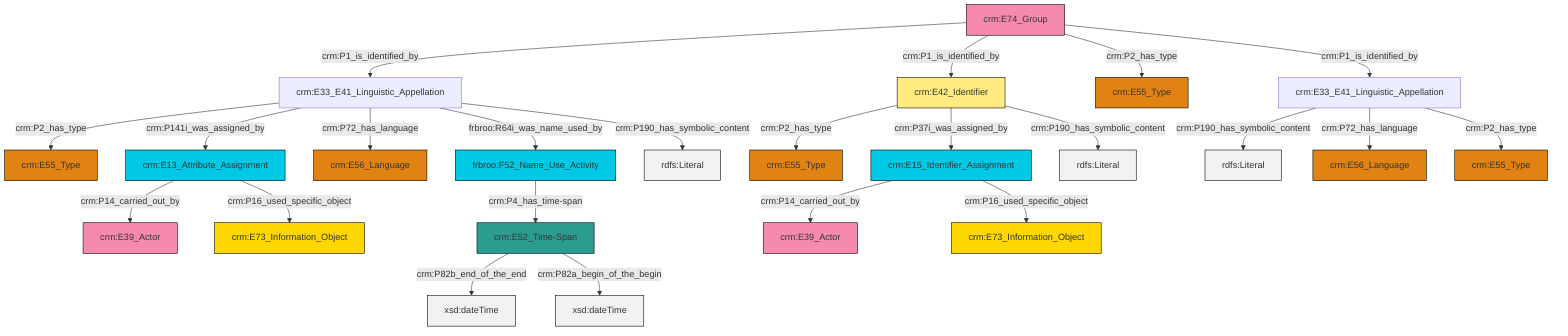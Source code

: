 graph TD
classDef Literal fill:#f2f2f2,stroke:#000000;
classDef CRM_Entity fill:#FFFFFF,stroke:#000000;
classDef Temporal_Entity fill:#00C9E6, stroke:#000000;
classDef Type fill:#E18312, stroke:#000000;
classDef Time-Span fill:#2C9C91, stroke:#000000;
classDef Appellation fill:#FFEB7F, stroke:#000000;
classDef Place fill:#008836, stroke:#000000;
classDef Persistent_Item fill:#B266B2, stroke:#000000;
classDef Conceptual_Object fill:#FFD700, stroke:#000000;
classDef Physical_Thing fill:#D2B48C, stroke:#000000;
classDef Actor fill:#f58aad, stroke:#000000;
classDef PC_Classes fill:#4ce600, stroke:#000000;
classDef Multi fill:#cccccc,stroke:#000000;

0["crm:E13_Attribute_Assignment"]:::Temporal_Entity -->|crm:P14_carried_out_by| 1["crm:E39_Actor"]:::Actor
2["crm:E15_Identifier_Assignment"]:::Temporal_Entity -->|crm:P14_carried_out_by| 6["crm:E39_Actor"]:::Actor
8["crm:E33_E41_Linguistic_Appellation"]:::Default -->|crm:P2_has_type| 9["crm:E55_Type"]:::Type
10["crm:E42_Identifier"]:::Appellation -->|crm:P2_has_type| 11["crm:E55_Type"]:::Type
8["crm:E33_E41_Linguistic_Appellation"]:::Default -->|crm:P141i_was_assigned_by| 0["crm:E13_Attribute_Assignment"]:::Temporal_Entity
14["crm:E33_E41_Linguistic_Appellation"]:::Default -->|crm:P190_has_symbolic_content| 15[rdfs:Literal]:::Literal
0["crm:E13_Attribute_Assignment"]:::Temporal_Entity -->|crm:P16_used_specific_object| 16["crm:E73_Information_Object"]:::Conceptual_Object
10["crm:E42_Identifier"]:::Appellation -->|crm:P37i_was_assigned_by| 2["crm:E15_Identifier_Assignment"]:::Temporal_Entity
2["crm:E15_Identifier_Assignment"]:::Temporal_Entity -->|crm:P16_used_specific_object| 19["crm:E73_Information_Object"]:::Conceptual_Object
8["crm:E33_E41_Linguistic_Appellation"]:::Default -->|crm:P72_has_language| 21["crm:E56_Language"]:::Type
26["crm:E74_Group"]:::Actor -->|crm:P1_is_identified_by| 8["crm:E33_E41_Linguistic_Appellation"]:::Default
12["crm:E52_Time-Span"]:::Time-Span -->|crm:P82b_end_of_the_end| 27[xsd:dateTime]:::Literal
8["crm:E33_E41_Linguistic_Appellation"]:::Default -->|frbroo:R64i_was_name_used_by| 4["frbroo:F52_Name_Use_Activity"]:::Temporal_Entity
12["crm:E52_Time-Span"]:::Time-Span -->|crm:P82a_begin_of_the_begin| 28[xsd:dateTime]:::Literal
10["crm:E42_Identifier"]:::Appellation -->|crm:P190_has_symbolic_content| 29[rdfs:Literal]:::Literal
4["frbroo:F52_Name_Use_Activity"]:::Temporal_Entity -->|crm:P4_has_time-span| 12["crm:E52_Time-Span"]:::Time-Span
14["crm:E33_E41_Linguistic_Appellation"]:::Default -->|crm:P72_has_language| 32["crm:E56_Language"]:::Type
26["crm:E74_Group"]:::Actor -->|crm:P1_is_identified_by| 10["crm:E42_Identifier"]:::Appellation
26["crm:E74_Group"]:::Actor -->|crm:P2_has_type| 17["crm:E55_Type"]:::Type
26["crm:E74_Group"]:::Actor -->|crm:P1_is_identified_by| 14["crm:E33_E41_Linguistic_Appellation"]:::Default
8["crm:E33_E41_Linguistic_Appellation"]:::Default -->|crm:P190_has_symbolic_content| 41[rdfs:Literal]:::Literal
14["crm:E33_E41_Linguistic_Appellation"]:::Default -->|crm:P2_has_type| 22["crm:E55_Type"]:::Type